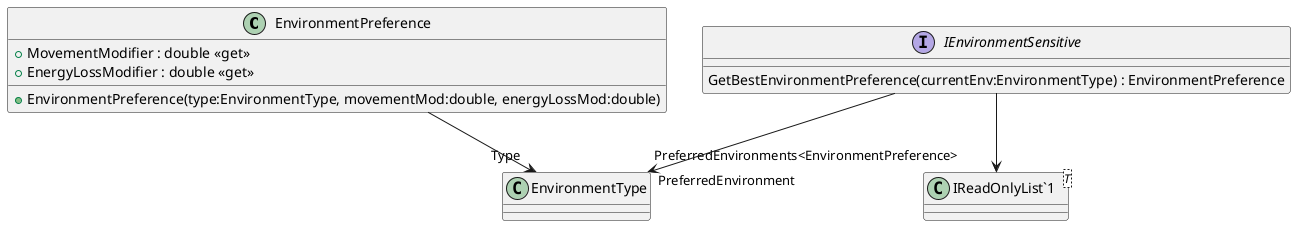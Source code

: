 @startuml
class EnvironmentPreference {
    + MovementModifier : double <<get>>
    + EnergyLossModifier : double <<get>>
    + EnvironmentPreference(type:EnvironmentType, movementMod:double, energyLossMod:double)
}
interface IEnvironmentSensitive {
    GetBestEnvironmentPreference(currentEnv:EnvironmentType) : EnvironmentPreference
}
class "IReadOnlyList`1"<T> {
}
EnvironmentPreference --> "Type" EnvironmentType
IEnvironmentSensitive --> "PreferredEnvironments<EnvironmentPreference>" "IReadOnlyList`1"
IEnvironmentSensitive --> "PreferredEnvironment" EnvironmentType
@enduml
